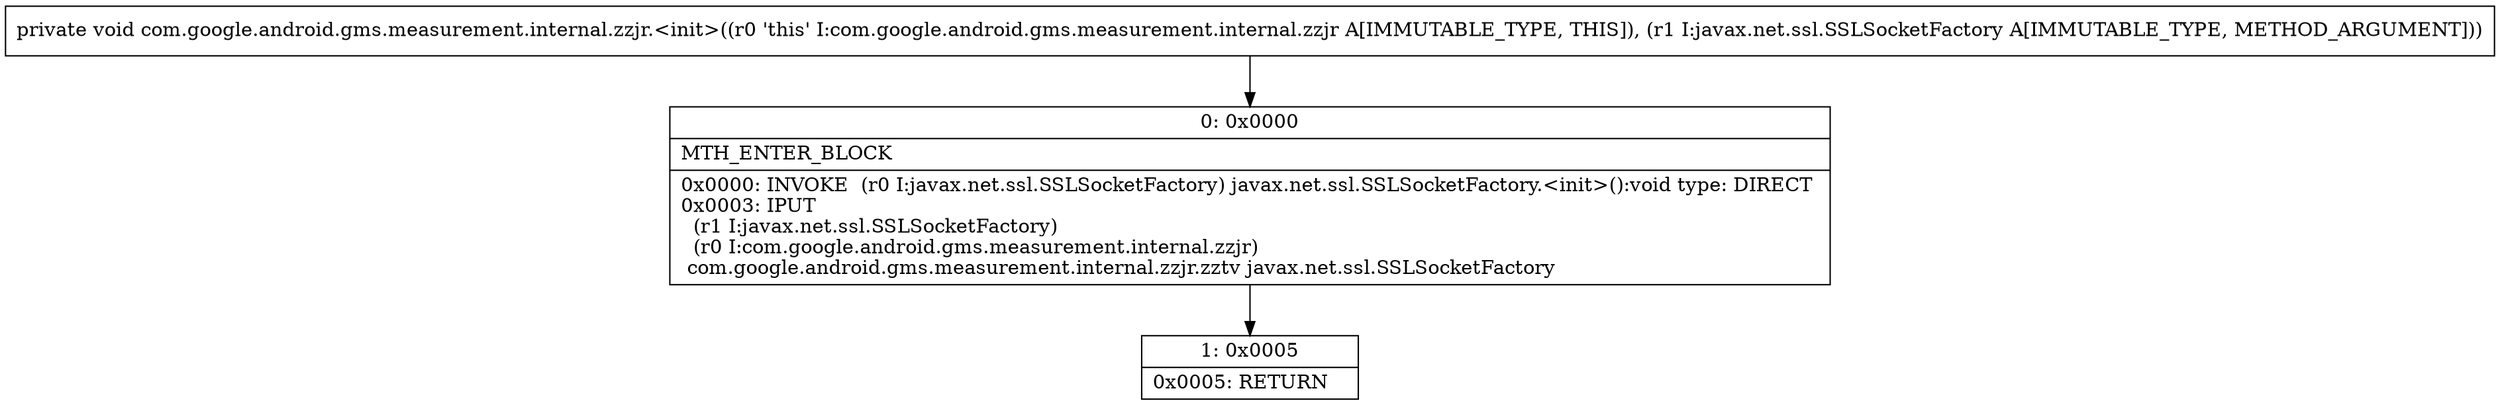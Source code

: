 digraph "CFG forcom.google.android.gms.measurement.internal.zzjr.\<init\>(Ljavax\/net\/ssl\/SSLSocketFactory;)V" {
Node_0 [shape=record,label="{0\:\ 0x0000|MTH_ENTER_BLOCK\l|0x0000: INVOKE  (r0 I:javax.net.ssl.SSLSocketFactory) javax.net.ssl.SSLSocketFactory.\<init\>():void type: DIRECT \l0x0003: IPUT  \l  (r1 I:javax.net.ssl.SSLSocketFactory)\l  (r0 I:com.google.android.gms.measurement.internal.zzjr)\l com.google.android.gms.measurement.internal.zzjr.zztv javax.net.ssl.SSLSocketFactory \l}"];
Node_1 [shape=record,label="{1\:\ 0x0005|0x0005: RETURN   \l}"];
MethodNode[shape=record,label="{private void com.google.android.gms.measurement.internal.zzjr.\<init\>((r0 'this' I:com.google.android.gms.measurement.internal.zzjr A[IMMUTABLE_TYPE, THIS]), (r1 I:javax.net.ssl.SSLSocketFactory A[IMMUTABLE_TYPE, METHOD_ARGUMENT])) }"];
MethodNode -> Node_0;
Node_0 -> Node_1;
}


